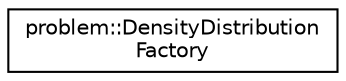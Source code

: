 digraph "Graphical Class Hierarchy"
{
 // LATEX_PDF_SIZE
  edge [fontname="Helvetica",fontsize="10",labelfontname="Helvetica",labelfontsize="10"];
  node [fontname="Helvetica",fontsize="10",shape=record];
  rankdir="LR";
  Node0 [label="problem::DensityDistribution\lFactory",height=0.2,width=0.4,color="black", fillcolor="white", style="filled",URL="$classproblem_1_1DensityDistributionFactory.html",tooltip=" "];
}
